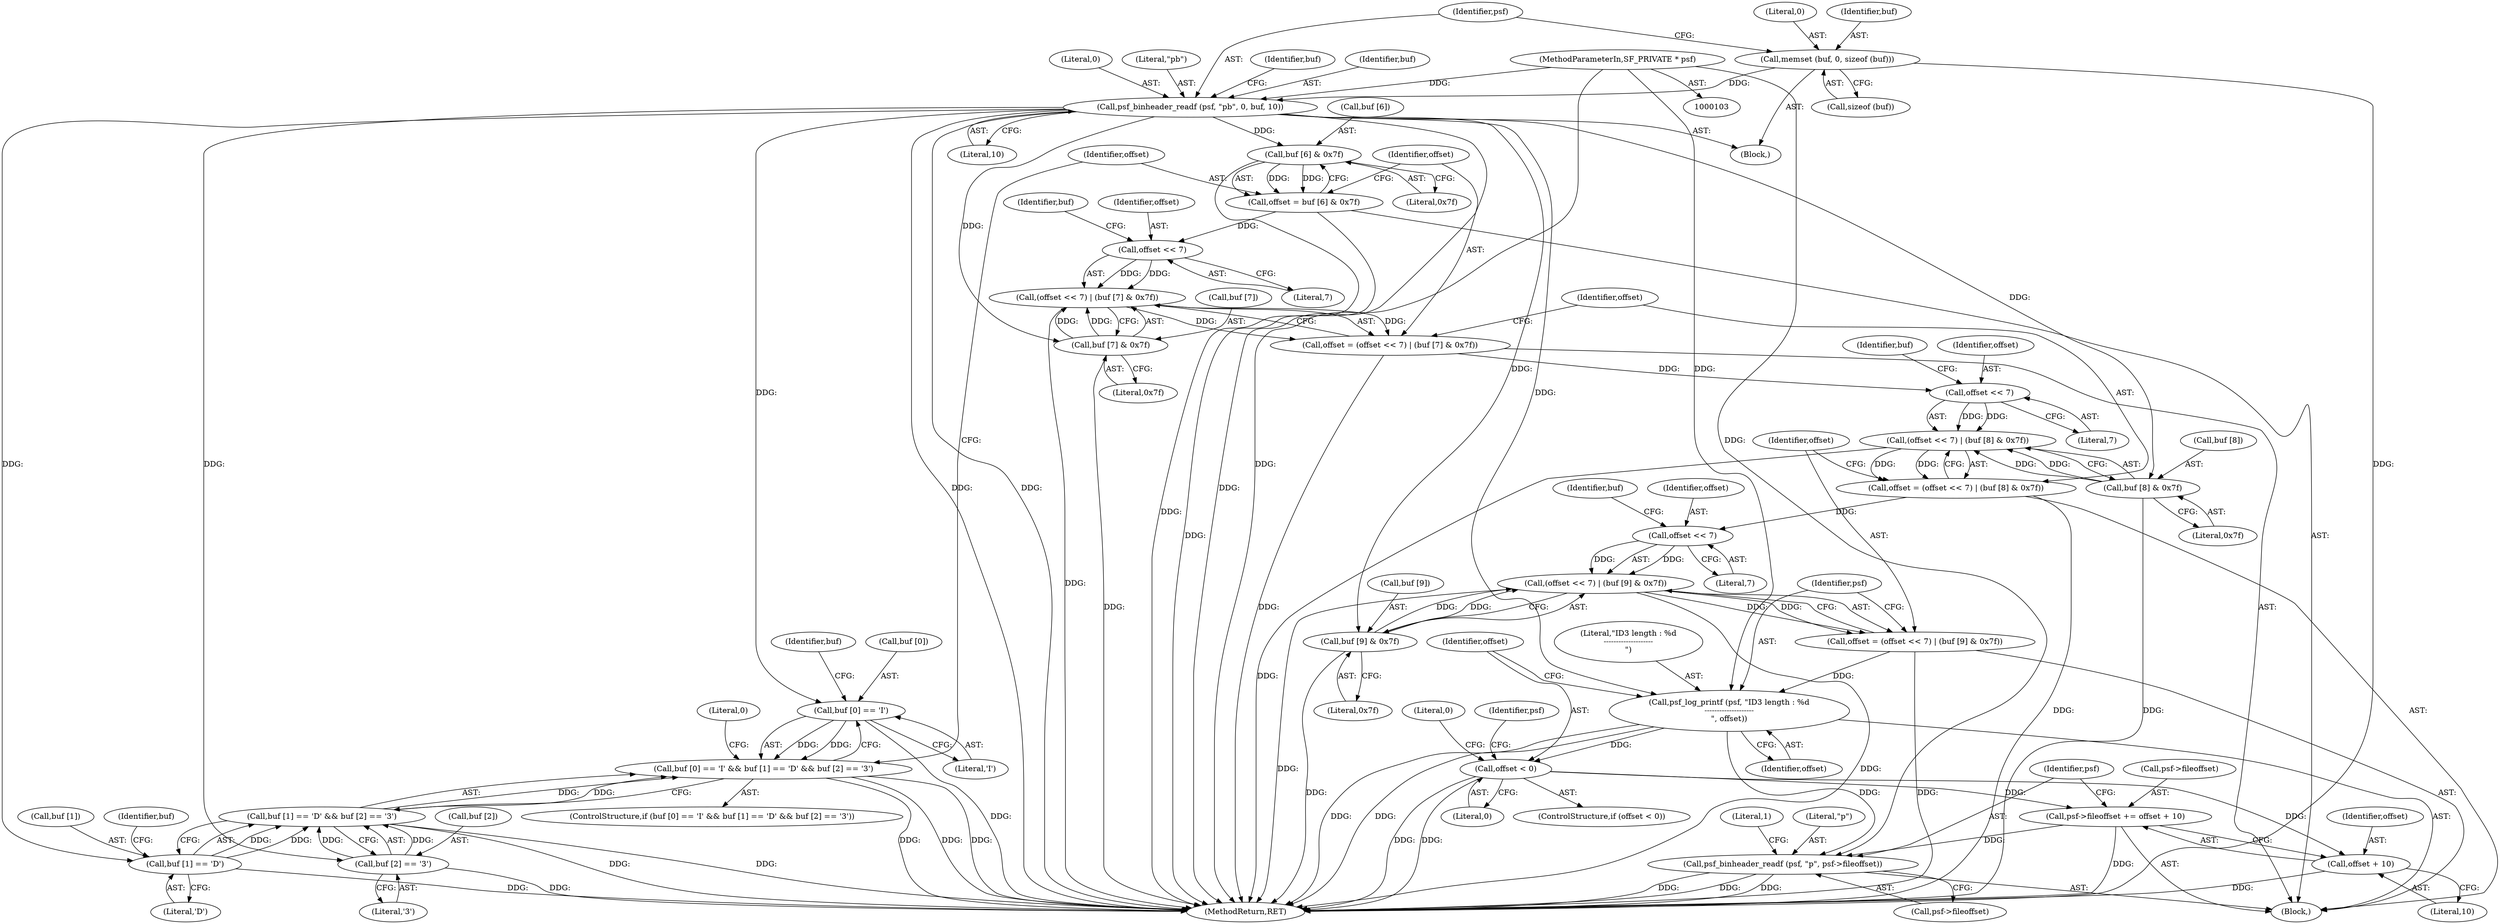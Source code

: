 digraph "1_libsndfile_f457b7b5ecfe91697ed01cfc825772c4d8de1236@pointer" {
"1000112" [label="(Call,psf_binheader_readf (psf, \"pb\", 0, buf, 10))"];
"1000104" [label="(MethodParameterIn,SF_PRIVATE * psf)"];
"1000107" [label="(Call,memset (buf, 0, sizeof (buf)))"];
"1000120" [label="(Call,buf [0] == 'I')"];
"1000119" [label="(Call,buf [0] == 'I' && buf [1] == 'D' && buf [2] == '3')"];
"1000126" [label="(Call,buf [1] == 'D')"];
"1000125" [label="(Call,buf [1] == 'D' && buf [2] == '3')"];
"1000131" [label="(Call,buf [2] == '3')"];
"1000140" [label="(Call,buf [6] & 0x7f)"];
"1000138" [label="(Call,offset = buf [6] & 0x7f)"];
"1000148" [label="(Call,offset << 7)"];
"1000147" [label="(Call,(offset << 7) | (buf [7] & 0x7f))"];
"1000145" [label="(Call,offset = (offset << 7) | (buf [7] & 0x7f))"];
"1000159" [label="(Call,offset << 7)"];
"1000158" [label="(Call,(offset << 7) | (buf [8] & 0x7f))"];
"1000156" [label="(Call,offset = (offset << 7) | (buf [8] & 0x7f))"];
"1000170" [label="(Call,offset << 7)"];
"1000169" [label="(Call,(offset << 7) | (buf [9] & 0x7f))"];
"1000167" [label="(Call,offset = (offset << 7) | (buf [9] & 0x7f))"];
"1000178" [label="(Call,psf_log_printf (psf, \"ID3 length : %d\n--------------------\n\", offset))"];
"1000183" [label="(Call,offset < 0)"];
"1000188" [label="(Call,psf->fileoffset += offset + 10)"];
"1000195" [label="(Call,psf_binheader_readf (psf, \"p\", psf->fileoffset))"];
"1000192" [label="(Call,offset + 10)"];
"1000151" [label="(Call,buf [7] & 0x7f)"];
"1000162" [label="(Call,buf [8] & 0x7f)"];
"1000173" [label="(Call,buf [9] & 0x7f)"];
"1000108" [label="(Identifier,buf)"];
"1000189" [label="(Call,psf->fileoffset)"];
"1000109" [label="(Literal,0)"];
"1000117" [label="(Literal,10)"];
"1000114" [label="(Literal,\"pb\")"];
"1000197" [label="(Literal,\"p\")"];
"1000120" [label="(Call,buf [0] == 'I')"];
"1000180" [label="(Literal,\"ID3 length : %d\n--------------------\n\")"];
"1000127" [label="(Call,buf [1])"];
"1000187" [label="(Literal,0)"];
"1000131" [label="(Call,buf [2] == '3')"];
"1000128" [label="(Identifier,buf)"];
"1000175" [label="(Identifier,buf)"];
"1000161" [label="(Literal,7)"];
"1000158" [label="(Call,(offset << 7) | (buf [8] & 0x7f))"];
"1000139" [label="(Identifier,offset)"];
"1000122" [label="(Identifier,buf)"];
"1000162" [label="(Call,buf [8] & 0x7f)"];
"1000104" [label="(MethodParameterIn,SF_PRIVATE * psf)"];
"1000153" [label="(Identifier,buf)"];
"1000188" [label="(Call,psf->fileoffset += offset + 10)"];
"1000116" [label="(Identifier,buf)"];
"1000125" [label="(Call,buf [1] == 'D' && buf [2] == '3')"];
"1000204" [label="(Literal,0)"];
"1000182" [label="(ControlStructure,if (offset < 0))"];
"1000179" [label="(Identifier,psf)"];
"1000136" [label="(Block,)"];
"1000144" [label="(Literal,0x7f)"];
"1000205" [label="(MethodReturn,RET)"];
"1000174" [label="(Call,buf [9])"];
"1000178" [label="(Call,psf_log_printf (psf, \"ID3 length : %d\n--------------------\n\", offset))"];
"1000118" [label="(ControlStructure,if (buf [0] == 'I' && buf [1] == 'D' && buf [2] == '3'))"];
"1000173" [label="(Call,buf [9] & 0x7f)"];
"1000147" [label="(Call,(offset << 7) | (buf [7] & 0x7f))"];
"1000150" [label="(Literal,7)"];
"1000112" [label="(Call,psf_binheader_readf (psf, \"pb\", 0, buf, 10))"];
"1000159" [label="(Call,offset << 7)"];
"1000172" [label="(Literal,7)"];
"1000169" [label="(Call,(offset << 7) | (buf [9] & 0x7f))"];
"1000164" [label="(Identifier,buf)"];
"1000160" [label="(Identifier,offset)"];
"1000126" [label="(Call,buf [1] == 'D')"];
"1000132" [label="(Call,buf [2])"];
"1000105" [label="(Block,)"];
"1000140" [label="(Call,buf [6] & 0x7f)"];
"1000130" [label="(Literal,'D')"];
"1000184" [label="(Identifier,offset)"];
"1000151" [label="(Call,buf [7] & 0x7f)"];
"1000115" [label="(Literal,0)"];
"1000110" [label="(Call,sizeof (buf))"];
"1000166" [label="(Literal,0x7f)"];
"1000133" [label="(Identifier,buf)"];
"1000113" [label="(Identifier,psf)"];
"1000141" [label="(Call,buf [6])"];
"1000193" [label="(Identifier,offset)"];
"1000190" [label="(Identifier,psf)"];
"1000156" [label="(Call,offset = (offset << 7) | (buf [8] & 0x7f))"];
"1000198" [label="(Call,psf->fileoffset)"];
"1000192" [label="(Call,offset + 10)"];
"1000183" [label="(Call,offset < 0)"];
"1000195" [label="(Call,psf_binheader_readf (psf, \"p\", psf->fileoffset))"];
"1000107" [label="(Call,memset (buf, 0, sizeof (buf)))"];
"1000185" [label="(Literal,0)"];
"1000177" [label="(Literal,0x7f)"];
"1000155" [label="(Literal,0x7f)"];
"1000171" [label="(Identifier,offset)"];
"1000202" [label="(Literal,1)"];
"1000146" [label="(Identifier,offset)"];
"1000138" [label="(Call,offset = buf [6] & 0x7f)"];
"1000145" [label="(Call,offset = (offset << 7) | (buf [7] & 0x7f))"];
"1000170" [label="(Call,offset << 7)"];
"1000163" [label="(Call,buf [8])"];
"1000157" [label="(Identifier,offset)"];
"1000167" [label="(Call,offset = (offset << 7) | (buf [9] & 0x7f))"];
"1000194" [label="(Literal,10)"];
"1000196" [label="(Identifier,psf)"];
"1000119" [label="(Call,buf [0] == 'I' && buf [1] == 'D' && buf [2] == '3')"];
"1000124" [label="(Literal,'I')"];
"1000135" [label="(Literal,'3')"];
"1000168" [label="(Identifier,offset)"];
"1000152" [label="(Call,buf [7])"];
"1000149" [label="(Identifier,offset)"];
"1000181" [label="(Identifier,offset)"];
"1000148" [label="(Call,offset << 7)"];
"1000121" [label="(Call,buf [0])"];
"1000112" -> "1000105"  [label="AST: "];
"1000112" -> "1000117"  [label="CFG: "];
"1000113" -> "1000112"  [label="AST: "];
"1000114" -> "1000112"  [label="AST: "];
"1000115" -> "1000112"  [label="AST: "];
"1000116" -> "1000112"  [label="AST: "];
"1000117" -> "1000112"  [label="AST: "];
"1000122" -> "1000112"  [label="CFG: "];
"1000112" -> "1000205"  [label="DDG: "];
"1000112" -> "1000205"  [label="DDG: "];
"1000112" -> "1000205"  [label="DDG: "];
"1000104" -> "1000112"  [label="DDG: "];
"1000107" -> "1000112"  [label="DDG: "];
"1000112" -> "1000120"  [label="DDG: "];
"1000112" -> "1000126"  [label="DDG: "];
"1000112" -> "1000131"  [label="DDG: "];
"1000112" -> "1000140"  [label="DDG: "];
"1000112" -> "1000151"  [label="DDG: "];
"1000112" -> "1000162"  [label="DDG: "];
"1000112" -> "1000173"  [label="DDG: "];
"1000112" -> "1000178"  [label="DDG: "];
"1000104" -> "1000103"  [label="AST: "];
"1000104" -> "1000205"  [label="DDG: "];
"1000104" -> "1000178"  [label="DDG: "];
"1000104" -> "1000195"  [label="DDG: "];
"1000107" -> "1000105"  [label="AST: "];
"1000107" -> "1000110"  [label="CFG: "];
"1000108" -> "1000107"  [label="AST: "];
"1000109" -> "1000107"  [label="AST: "];
"1000110" -> "1000107"  [label="AST: "];
"1000113" -> "1000107"  [label="CFG: "];
"1000107" -> "1000205"  [label="DDG: "];
"1000120" -> "1000119"  [label="AST: "];
"1000120" -> "1000124"  [label="CFG: "];
"1000121" -> "1000120"  [label="AST: "];
"1000124" -> "1000120"  [label="AST: "];
"1000128" -> "1000120"  [label="CFG: "];
"1000119" -> "1000120"  [label="CFG: "];
"1000120" -> "1000205"  [label="DDG: "];
"1000120" -> "1000119"  [label="DDG: "];
"1000120" -> "1000119"  [label="DDG: "];
"1000119" -> "1000118"  [label="AST: "];
"1000119" -> "1000125"  [label="CFG: "];
"1000125" -> "1000119"  [label="AST: "];
"1000139" -> "1000119"  [label="CFG: "];
"1000204" -> "1000119"  [label="CFG: "];
"1000119" -> "1000205"  [label="DDG: "];
"1000119" -> "1000205"  [label="DDG: "];
"1000119" -> "1000205"  [label="DDG: "];
"1000125" -> "1000119"  [label="DDG: "];
"1000125" -> "1000119"  [label="DDG: "];
"1000126" -> "1000125"  [label="AST: "];
"1000126" -> "1000130"  [label="CFG: "];
"1000127" -> "1000126"  [label="AST: "];
"1000130" -> "1000126"  [label="AST: "];
"1000133" -> "1000126"  [label="CFG: "];
"1000125" -> "1000126"  [label="CFG: "];
"1000126" -> "1000205"  [label="DDG: "];
"1000126" -> "1000125"  [label="DDG: "];
"1000126" -> "1000125"  [label="DDG: "];
"1000125" -> "1000131"  [label="CFG: "];
"1000131" -> "1000125"  [label="AST: "];
"1000125" -> "1000205"  [label="DDG: "];
"1000125" -> "1000205"  [label="DDG: "];
"1000131" -> "1000125"  [label="DDG: "];
"1000131" -> "1000125"  [label="DDG: "];
"1000131" -> "1000135"  [label="CFG: "];
"1000132" -> "1000131"  [label="AST: "];
"1000135" -> "1000131"  [label="AST: "];
"1000131" -> "1000205"  [label="DDG: "];
"1000140" -> "1000138"  [label="AST: "];
"1000140" -> "1000144"  [label="CFG: "];
"1000141" -> "1000140"  [label="AST: "];
"1000144" -> "1000140"  [label="AST: "];
"1000138" -> "1000140"  [label="CFG: "];
"1000140" -> "1000205"  [label="DDG: "];
"1000140" -> "1000138"  [label="DDG: "];
"1000140" -> "1000138"  [label="DDG: "];
"1000138" -> "1000136"  [label="AST: "];
"1000139" -> "1000138"  [label="AST: "];
"1000146" -> "1000138"  [label="CFG: "];
"1000138" -> "1000205"  [label="DDG: "];
"1000138" -> "1000148"  [label="DDG: "];
"1000148" -> "1000147"  [label="AST: "];
"1000148" -> "1000150"  [label="CFG: "];
"1000149" -> "1000148"  [label="AST: "];
"1000150" -> "1000148"  [label="AST: "];
"1000153" -> "1000148"  [label="CFG: "];
"1000148" -> "1000147"  [label="DDG: "];
"1000148" -> "1000147"  [label="DDG: "];
"1000147" -> "1000145"  [label="AST: "];
"1000147" -> "1000151"  [label="CFG: "];
"1000151" -> "1000147"  [label="AST: "];
"1000145" -> "1000147"  [label="CFG: "];
"1000147" -> "1000205"  [label="DDG: "];
"1000147" -> "1000145"  [label="DDG: "];
"1000147" -> "1000145"  [label="DDG: "];
"1000151" -> "1000147"  [label="DDG: "];
"1000151" -> "1000147"  [label="DDG: "];
"1000145" -> "1000136"  [label="AST: "];
"1000146" -> "1000145"  [label="AST: "];
"1000157" -> "1000145"  [label="CFG: "];
"1000145" -> "1000205"  [label="DDG: "];
"1000145" -> "1000159"  [label="DDG: "];
"1000159" -> "1000158"  [label="AST: "];
"1000159" -> "1000161"  [label="CFG: "];
"1000160" -> "1000159"  [label="AST: "];
"1000161" -> "1000159"  [label="AST: "];
"1000164" -> "1000159"  [label="CFG: "];
"1000159" -> "1000158"  [label="DDG: "];
"1000159" -> "1000158"  [label="DDG: "];
"1000158" -> "1000156"  [label="AST: "];
"1000158" -> "1000162"  [label="CFG: "];
"1000162" -> "1000158"  [label="AST: "];
"1000156" -> "1000158"  [label="CFG: "];
"1000158" -> "1000205"  [label="DDG: "];
"1000158" -> "1000156"  [label="DDG: "];
"1000158" -> "1000156"  [label="DDG: "];
"1000162" -> "1000158"  [label="DDG: "];
"1000162" -> "1000158"  [label="DDG: "];
"1000156" -> "1000136"  [label="AST: "];
"1000157" -> "1000156"  [label="AST: "];
"1000168" -> "1000156"  [label="CFG: "];
"1000156" -> "1000205"  [label="DDG: "];
"1000156" -> "1000170"  [label="DDG: "];
"1000170" -> "1000169"  [label="AST: "];
"1000170" -> "1000172"  [label="CFG: "];
"1000171" -> "1000170"  [label="AST: "];
"1000172" -> "1000170"  [label="AST: "];
"1000175" -> "1000170"  [label="CFG: "];
"1000170" -> "1000169"  [label="DDG: "];
"1000170" -> "1000169"  [label="DDG: "];
"1000169" -> "1000167"  [label="AST: "];
"1000169" -> "1000173"  [label="CFG: "];
"1000173" -> "1000169"  [label="AST: "];
"1000167" -> "1000169"  [label="CFG: "];
"1000169" -> "1000205"  [label="DDG: "];
"1000169" -> "1000205"  [label="DDG: "];
"1000169" -> "1000167"  [label="DDG: "];
"1000169" -> "1000167"  [label="DDG: "];
"1000173" -> "1000169"  [label="DDG: "];
"1000173" -> "1000169"  [label="DDG: "];
"1000167" -> "1000136"  [label="AST: "];
"1000168" -> "1000167"  [label="AST: "];
"1000179" -> "1000167"  [label="CFG: "];
"1000167" -> "1000205"  [label="DDG: "];
"1000167" -> "1000178"  [label="DDG: "];
"1000178" -> "1000136"  [label="AST: "];
"1000178" -> "1000181"  [label="CFG: "];
"1000179" -> "1000178"  [label="AST: "];
"1000180" -> "1000178"  [label="AST: "];
"1000181" -> "1000178"  [label="AST: "];
"1000184" -> "1000178"  [label="CFG: "];
"1000178" -> "1000205"  [label="DDG: "];
"1000178" -> "1000205"  [label="DDG: "];
"1000178" -> "1000183"  [label="DDG: "];
"1000178" -> "1000195"  [label="DDG: "];
"1000183" -> "1000182"  [label="AST: "];
"1000183" -> "1000185"  [label="CFG: "];
"1000184" -> "1000183"  [label="AST: "];
"1000185" -> "1000183"  [label="AST: "];
"1000187" -> "1000183"  [label="CFG: "];
"1000190" -> "1000183"  [label="CFG: "];
"1000183" -> "1000205"  [label="DDG: "];
"1000183" -> "1000205"  [label="DDG: "];
"1000183" -> "1000188"  [label="DDG: "];
"1000183" -> "1000192"  [label="DDG: "];
"1000188" -> "1000136"  [label="AST: "];
"1000188" -> "1000192"  [label="CFG: "];
"1000189" -> "1000188"  [label="AST: "];
"1000192" -> "1000188"  [label="AST: "];
"1000196" -> "1000188"  [label="CFG: "];
"1000188" -> "1000205"  [label="DDG: "];
"1000188" -> "1000195"  [label="DDG: "];
"1000195" -> "1000136"  [label="AST: "];
"1000195" -> "1000198"  [label="CFG: "];
"1000196" -> "1000195"  [label="AST: "];
"1000197" -> "1000195"  [label="AST: "];
"1000198" -> "1000195"  [label="AST: "];
"1000202" -> "1000195"  [label="CFG: "];
"1000195" -> "1000205"  [label="DDG: "];
"1000195" -> "1000205"  [label="DDG: "];
"1000195" -> "1000205"  [label="DDG: "];
"1000192" -> "1000194"  [label="CFG: "];
"1000193" -> "1000192"  [label="AST: "];
"1000194" -> "1000192"  [label="AST: "];
"1000192" -> "1000205"  [label="DDG: "];
"1000151" -> "1000155"  [label="CFG: "];
"1000152" -> "1000151"  [label="AST: "];
"1000155" -> "1000151"  [label="AST: "];
"1000151" -> "1000205"  [label="DDG: "];
"1000162" -> "1000166"  [label="CFG: "];
"1000163" -> "1000162"  [label="AST: "];
"1000166" -> "1000162"  [label="AST: "];
"1000162" -> "1000205"  [label="DDG: "];
"1000173" -> "1000177"  [label="CFG: "];
"1000174" -> "1000173"  [label="AST: "];
"1000177" -> "1000173"  [label="AST: "];
"1000173" -> "1000205"  [label="DDG: "];
}
